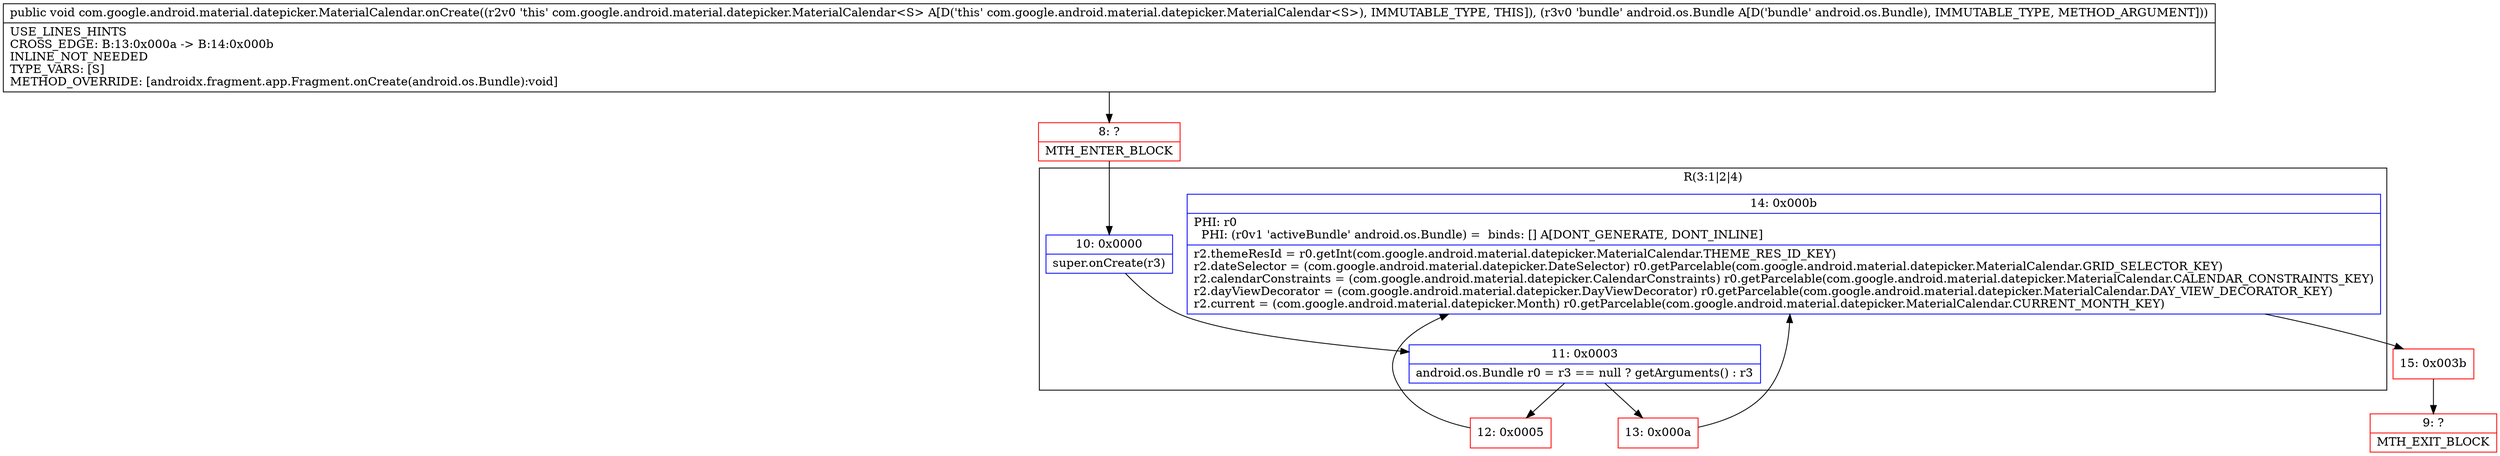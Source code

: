 digraph "CFG forcom.google.android.material.datepicker.MaterialCalendar.onCreate(Landroid\/os\/Bundle;)V" {
subgraph cluster_Region_615583757 {
label = "R(3:1|2|4)";
node [shape=record,color=blue];
Node_10 [shape=record,label="{10\:\ 0x0000|super.onCreate(r3)\l}"];
Node_11 [shape=record,label="{11\:\ 0x0003|android.os.Bundle r0 = r3 == null ? getArguments() : r3\l}"];
Node_14 [shape=record,label="{14\:\ 0x000b|PHI: r0 \l  PHI: (r0v1 'activeBundle' android.os.Bundle) =  binds: [] A[DONT_GENERATE, DONT_INLINE]\l|r2.themeResId = r0.getInt(com.google.android.material.datepicker.MaterialCalendar.THEME_RES_ID_KEY)\lr2.dateSelector = (com.google.android.material.datepicker.DateSelector) r0.getParcelable(com.google.android.material.datepicker.MaterialCalendar.GRID_SELECTOR_KEY)\lr2.calendarConstraints = (com.google.android.material.datepicker.CalendarConstraints) r0.getParcelable(com.google.android.material.datepicker.MaterialCalendar.CALENDAR_CONSTRAINTS_KEY)\lr2.dayViewDecorator = (com.google.android.material.datepicker.DayViewDecorator) r0.getParcelable(com.google.android.material.datepicker.MaterialCalendar.DAY_VIEW_DECORATOR_KEY)\lr2.current = (com.google.android.material.datepicker.Month) r0.getParcelable(com.google.android.material.datepicker.MaterialCalendar.CURRENT_MONTH_KEY)\l}"];
}
Node_8 [shape=record,color=red,label="{8\:\ ?|MTH_ENTER_BLOCK\l}"];
Node_12 [shape=record,color=red,label="{12\:\ 0x0005}"];
Node_15 [shape=record,color=red,label="{15\:\ 0x003b}"];
Node_9 [shape=record,color=red,label="{9\:\ ?|MTH_EXIT_BLOCK\l}"];
Node_13 [shape=record,color=red,label="{13\:\ 0x000a}"];
MethodNode[shape=record,label="{public void com.google.android.material.datepicker.MaterialCalendar.onCreate((r2v0 'this' com.google.android.material.datepicker.MaterialCalendar\<S\> A[D('this' com.google.android.material.datepicker.MaterialCalendar\<S\>), IMMUTABLE_TYPE, THIS]), (r3v0 'bundle' android.os.Bundle A[D('bundle' android.os.Bundle), IMMUTABLE_TYPE, METHOD_ARGUMENT]))  | USE_LINES_HINTS\lCROSS_EDGE: B:13:0x000a \-\> B:14:0x000b\lINLINE_NOT_NEEDED\lTYPE_VARS: [S]\lMETHOD_OVERRIDE: [androidx.fragment.app.Fragment.onCreate(android.os.Bundle):void]\l}"];
MethodNode -> Node_8;Node_10 -> Node_11;
Node_11 -> Node_12;
Node_11 -> Node_13;
Node_14 -> Node_15;
Node_8 -> Node_10;
Node_12 -> Node_14;
Node_15 -> Node_9;
Node_13 -> Node_14;
}

